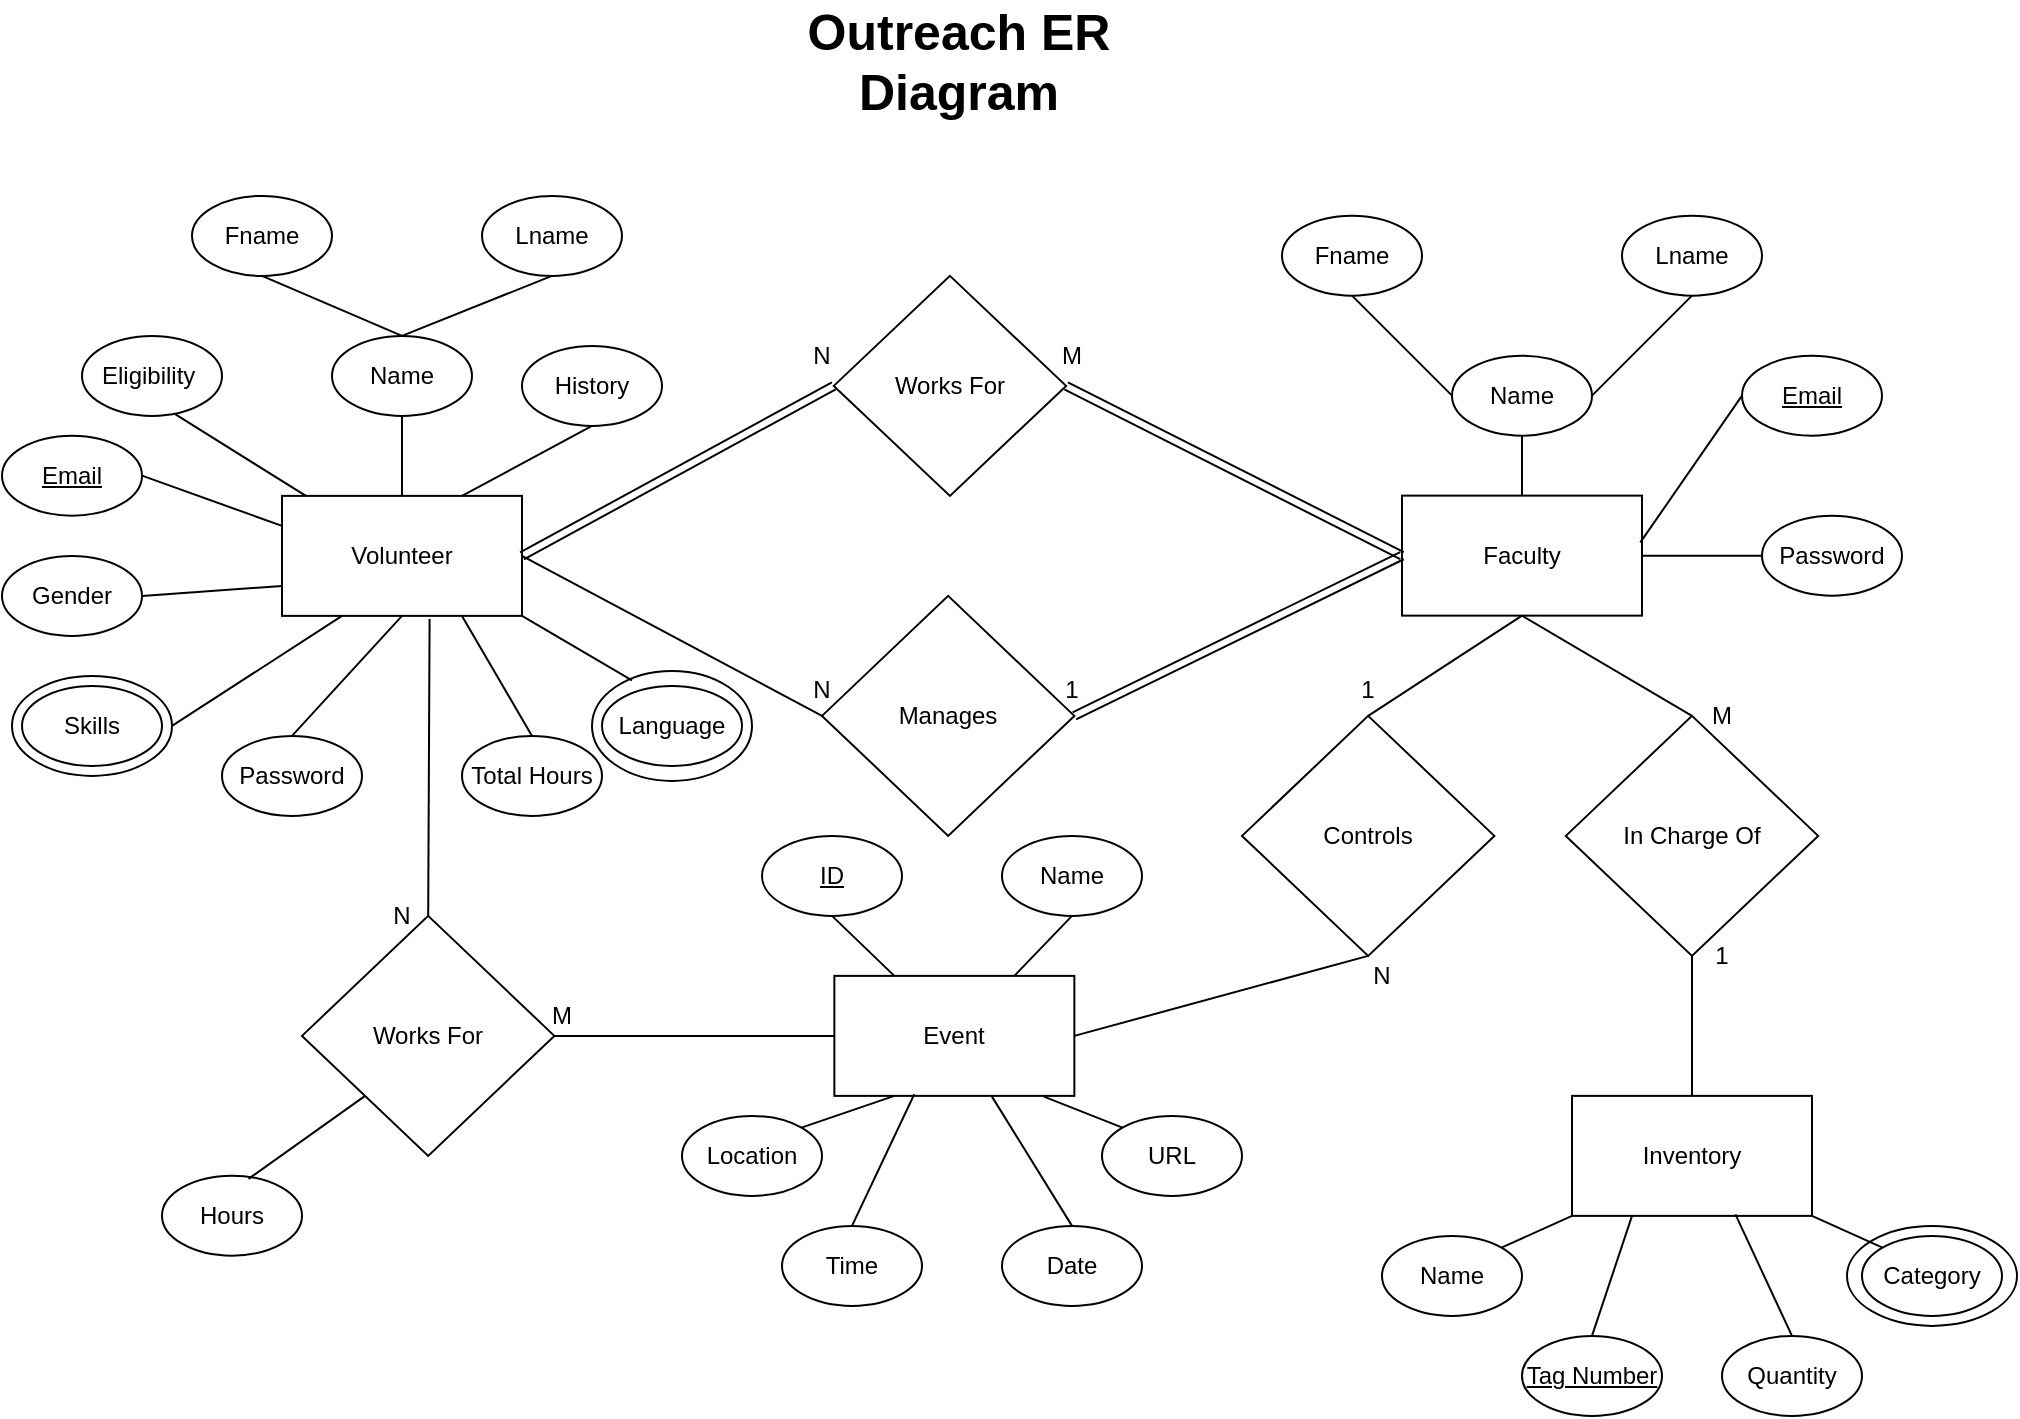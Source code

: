 <mxfile version="12.6.5" type="github"><diagram id="C5RBs43oDa-KdzZeNtuy" name="Page-1"><mxGraphModel dx="1395" dy="816" grid="1" gridSize="10" guides="1" tooltips="1" connect="1" arrows="1" fold="1" page="1" pageScale="1" pageWidth="1169" pageHeight="827" math="0" shadow="0"><root><mxCell id="WIyWlLk6GJQsqaUBKTNV-0"/><mxCell id="WIyWlLk6GJQsqaUBKTNV-1" parent="WIyWlLk6GJQsqaUBKTNV-0"/><mxCell id="WpqvaXjn4N4Qf2wbFjVm-0" value="&lt;font size=&quot;1&quot;&gt;&lt;b style=&quot;font-size: 25px&quot;&gt;Outreach ER Diagram&lt;/b&gt;&lt;/font&gt;" style="text;html=1;strokeColor=none;fillColor=none;align=center;verticalAlign=middle;whiteSpace=wrap;rounded=0;" vertex="1" parent="WIyWlLk6GJQsqaUBKTNV-1"><mxGeometry x="480" y="50.0" width="196.86" height="50" as="geometry"/></mxCell><mxCell id="WpqvaXjn4N4Qf2wbFjVm-1" value="Works For" style="rhombus;whiteSpace=wrap;html=1;" vertex="1" parent="WIyWlLk6GJQsqaUBKTNV-1"><mxGeometry x="515.89" y="182.94" width="116.18" height="110" as="geometry"/></mxCell><mxCell id="WpqvaXjn4N4Qf2wbFjVm-2" value="Manages" style="rhombus;whiteSpace=wrap;html=1;" vertex="1" parent="WIyWlLk6GJQsqaUBKTNV-1"><mxGeometry x="510.0" y="342.94" width="126.18" height="120" as="geometry"/></mxCell><mxCell id="WpqvaXjn4N4Qf2wbFjVm-3" value="Faculty" style="rounded=0;whiteSpace=wrap;html=1;" vertex="1" parent="WIyWlLk6GJQsqaUBKTNV-1"><mxGeometry x="800" y="292.82" width="120" height="60" as="geometry"/></mxCell><mxCell id="WpqvaXjn4N4Qf2wbFjVm-4" value="Name" style="ellipse;whiteSpace=wrap;html=1;" vertex="1" parent="WIyWlLk6GJQsqaUBKTNV-1"><mxGeometry x="825" y="222.82" width="70" height="40" as="geometry"/></mxCell><mxCell id="WpqvaXjn4N4Qf2wbFjVm-5" value="Lname" style="ellipse;whiteSpace=wrap;html=1;" vertex="1" parent="WIyWlLk6GJQsqaUBKTNV-1"><mxGeometry x="910" y="152.82" width="70" height="40" as="geometry"/></mxCell><mxCell id="WpqvaXjn4N4Qf2wbFjVm-6" value="Fname" style="ellipse;whiteSpace=wrap;html=1;" vertex="1" parent="WIyWlLk6GJQsqaUBKTNV-1"><mxGeometry x="740" y="152.82" width="70" height="40" as="geometry"/></mxCell><mxCell id="WpqvaXjn4N4Qf2wbFjVm-7" value="&lt;u&gt;Email&lt;/u&gt;" style="ellipse;whiteSpace=wrap;html=1;" vertex="1" parent="WIyWlLk6GJQsqaUBKTNV-1"><mxGeometry x="970" y="222.82" width="70" height="40" as="geometry"/></mxCell><mxCell id="WpqvaXjn4N4Qf2wbFjVm-8" value="Password" style="ellipse;whiteSpace=wrap;html=1;" vertex="1" parent="WIyWlLk6GJQsqaUBKTNV-1"><mxGeometry x="980" y="302.82" width="70" height="40" as="geometry"/></mxCell><mxCell id="WpqvaXjn4N4Qf2wbFjVm-10" value="" style="shape=link;html=1;entryX=1;entryY=0.5;entryDx=0;entryDy=0;exitX=0;exitY=0.5;exitDx=0;exitDy=0;" edge="1" parent="WIyWlLk6GJQsqaUBKTNV-1" source="WpqvaXjn4N4Qf2wbFjVm-3" target="WpqvaXjn4N4Qf2wbFjVm-1"><mxGeometry width="50" height="50" relative="1" as="geometry"><mxPoint x="479.71" y="532.94" as="sourcePoint"/><mxPoint x="529.71" y="482.94" as="targetPoint"/></mxGeometry></mxCell><mxCell id="WpqvaXjn4N4Qf2wbFjVm-11" value="" style="shape=link;html=1;entryX=1;entryY=0.5;entryDx=0;entryDy=0;exitX=0;exitY=0.5;exitDx=0;exitDy=0;" edge="1" parent="WIyWlLk6GJQsqaUBKTNV-1" source="WpqvaXjn4N4Qf2wbFjVm-3" target="WpqvaXjn4N4Qf2wbFjVm-2"><mxGeometry width="50" height="50" relative="1" as="geometry"><mxPoint x="769.71" y="322.94" as="sourcePoint"/><mxPoint x="642.07" y="247.94" as="targetPoint"/></mxGeometry></mxCell><mxCell id="WpqvaXjn4N4Qf2wbFjVm-12" value="" style="endArrow=none;html=1;entryX=0.5;entryY=0;entryDx=0;entryDy=0;exitX=0.5;exitY=1;exitDx=0;exitDy=0;" edge="1" parent="WIyWlLk6GJQsqaUBKTNV-1" source="WpqvaXjn4N4Qf2wbFjVm-4" target="WpqvaXjn4N4Qf2wbFjVm-3"><mxGeometry width="50" height="50" relative="1" as="geometry"><mxPoint x="390" y="572.82" as="sourcePoint"/><mxPoint x="440" y="522.82" as="targetPoint"/></mxGeometry></mxCell><mxCell id="WpqvaXjn4N4Qf2wbFjVm-13" value="" style="endArrow=none;html=1;entryX=0.5;entryY=1;entryDx=0;entryDy=0;exitX=0;exitY=0.5;exitDx=0;exitDy=0;" edge="1" parent="WIyWlLk6GJQsqaUBKTNV-1" source="WpqvaXjn4N4Qf2wbFjVm-4" target="WpqvaXjn4N4Qf2wbFjVm-6"><mxGeometry width="50" height="50" relative="1" as="geometry"><mxPoint x="870" y="272.82" as="sourcePoint"/><mxPoint x="870" y="302.82" as="targetPoint"/></mxGeometry></mxCell><mxCell id="WpqvaXjn4N4Qf2wbFjVm-14" value="" style="endArrow=none;html=1;entryX=0.5;entryY=1;entryDx=0;entryDy=0;exitX=1;exitY=0.5;exitDx=0;exitDy=0;" edge="1" parent="WIyWlLk6GJQsqaUBKTNV-1" source="WpqvaXjn4N4Qf2wbFjVm-4" target="WpqvaXjn4N4Qf2wbFjVm-5"><mxGeometry width="50" height="50" relative="1" as="geometry"><mxPoint x="880" y="282.82" as="sourcePoint"/><mxPoint x="880" y="312.82" as="targetPoint"/></mxGeometry></mxCell><mxCell id="WpqvaXjn4N4Qf2wbFjVm-15" value="" style="endArrow=none;html=1;entryX=0.993;entryY=0.39;entryDx=0;entryDy=0;exitX=0;exitY=0.5;exitDx=0;exitDy=0;entryPerimeter=0;" edge="1" parent="WIyWlLk6GJQsqaUBKTNV-1" source="WpqvaXjn4N4Qf2wbFjVm-7" target="WpqvaXjn4N4Qf2wbFjVm-3"><mxGeometry width="50" height="50" relative="1" as="geometry"><mxPoint x="890" y="292.82" as="sourcePoint"/><mxPoint x="890" y="322.82" as="targetPoint"/></mxGeometry></mxCell><mxCell id="WpqvaXjn4N4Qf2wbFjVm-16" value="" style="endArrow=none;html=1;entryX=1;entryY=0.5;entryDx=0;entryDy=0;exitX=0;exitY=0.5;exitDx=0;exitDy=0;" edge="1" parent="WIyWlLk6GJQsqaUBKTNV-1" source="WpqvaXjn4N4Qf2wbFjVm-8" target="WpqvaXjn4N4Qf2wbFjVm-3"><mxGeometry width="50" height="50" relative="1" as="geometry"><mxPoint x="900" y="302.82" as="sourcePoint"/><mxPoint x="900" y="332.82" as="targetPoint"/></mxGeometry></mxCell><mxCell id="WpqvaXjn4N4Qf2wbFjVm-17" value="Volunteer" style="rounded=0;whiteSpace=wrap;html=1;" vertex="1" parent="WIyWlLk6GJQsqaUBKTNV-1"><mxGeometry x="240" y="292.94" width="120" height="60" as="geometry"/></mxCell><mxCell id="WpqvaXjn4N4Qf2wbFjVm-18" value="" style="shape=link;html=1;entryX=0;entryY=0.5;entryDx=0;entryDy=0;exitX=1;exitY=0.5;exitDx=0;exitDy=0;" edge="1" parent="WIyWlLk6GJQsqaUBKTNV-1" source="WpqvaXjn4N4Qf2wbFjVm-17" target="WpqvaXjn4N4Qf2wbFjVm-1"><mxGeometry width="50" height="50" relative="1" as="geometry"><mxPoint x="240" y="532.94" as="sourcePoint"/><mxPoint x="290" y="482.94" as="targetPoint"/></mxGeometry></mxCell><mxCell id="WpqvaXjn4N4Qf2wbFjVm-19" value="" style="endArrow=none;html=1;entryX=1;entryY=0.5;entryDx=0;entryDy=0;exitX=0;exitY=0.5;exitDx=0;exitDy=0;" edge="1" parent="WIyWlLk6GJQsqaUBKTNV-1" source="WpqvaXjn4N4Qf2wbFjVm-2" target="WpqvaXjn4N4Qf2wbFjVm-17"><mxGeometry width="50" height="50" relative="1" as="geometry"><mxPoint x="240" y="532.94" as="sourcePoint"/><mxPoint x="290" y="482.94" as="targetPoint"/></mxGeometry></mxCell><mxCell id="WpqvaXjn4N4Qf2wbFjVm-20" value="Password" style="ellipse;whiteSpace=wrap;html=1;" vertex="1" parent="WIyWlLk6GJQsqaUBKTNV-1"><mxGeometry x="210" y="412.94" width="70" height="40" as="geometry"/></mxCell><mxCell id="WpqvaXjn4N4Qf2wbFjVm-21" value="Total Hours" style="ellipse;whiteSpace=wrap;html=1;" vertex="1" parent="WIyWlLk6GJQsqaUBKTNV-1"><mxGeometry x="330" y="412.94" width="70" height="40" as="geometry"/></mxCell><mxCell id="WpqvaXjn4N4Qf2wbFjVm-22" value="Skills" style="ellipse;whiteSpace=wrap;html=1;" vertex="1" parent="WIyWlLk6GJQsqaUBKTNV-1"><mxGeometry x="110" y="387.94" width="70" height="40" as="geometry"/></mxCell><mxCell id="WpqvaXjn4N4Qf2wbFjVm-23" value="Gender" style="ellipse;whiteSpace=wrap;html=1;" vertex="1" parent="WIyWlLk6GJQsqaUBKTNV-1"><mxGeometry x="100" y="322.94" width="70" height="40" as="geometry"/></mxCell><mxCell id="WpqvaXjn4N4Qf2wbFjVm-24" value="&lt;u&gt;Email&lt;/u&gt;" style="ellipse;whiteSpace=wrap;html=1;" vertex="1" parent="WIyWlLk6GJQsqaUBKTNV-1"><mxGeometry x="100" y="262.82" width="70" height="40" as="geometry"/></mxCell><mxCell id="WpqvaXjn4N4Qf2wbFjVm-25" value="Eligibility&amp;nbsp;" style="ellipse;whiteSpace=wrap;html=1;" vertex="1" parent="WIyWlLk6GJQsqaUBKTNV-1"><mxGeometry x="140" y="212.94" width="70" height="40" as="geometry"/></mxCell><mxCell id="WpqvaXjn4N4Qf2wbFjVm-26" value="Name" style="ellipse;whiteSpace=wrap;html=1;" vertex="1" parent="WIyWlLk6GJQsqaUBKTNV-1"><mxGeometry x="265" y="212.94" width="70" height="40" as="geometry"/></mxCell><mxCell id="WpqvaXjn4N4Qf2wbFjVm-27" value="Fname" style="ellipse;whiteSpace=wrap;html=1;" vertex="1" parent="WIyWlLk6GJQsqaUBKTNV-1"><mxGeometry x="195" y="142.94" width="70" height="40" as="geometry"/></mxCell><mxCell id="WpqvaXjn4N4Qf2wbFjVm-28" value="Lname" style="ellipse;whiteSpace=wrap;html=1;" vertex="1" parent="WIyWlLk6GJQsqaUBKTNV-1"><mxGeometry x="340" y="142.94" width="70" height="40" as="geometry"/></mxCell><mxCell id="WpqvaXjn4N4Qf2wbFjVm-29" value="History" style="ellipse;whiteSpace=wrap;html=1;" vertex="1" parent="WIyWlLk6GJQsqaUBKTNV-1"><mxGeometry x="360" y="217.94" width="70" height="40" as="geometry"/></mxCell><mxCell id="WpqvaXjn4N4Qf2wbFjVm-30" value="" style="ellipse;whiteSpace=wrap;html=1;fillColor=none;" vertex="1" parent="WIyWlLk6GJQsqaUBKTNV-1"><mxGeometry x="105" y="382.94" width="80" height="50" as="geometry"/></mxCell><mxCell id="WpqvaXjn4N4Qf2wbFjVm-31" value="" style="endArrow=none;html=1;entryX=0.75;entryY=1;entryDx=0;entryDy=0;exitX=0.5;exitY=0;exitDx=0;exitDy=0;" edge="1" parent="WIyWlLk6GJQsqaUBKTNV-1" source="WpqvaXjn4N4Qf2wbFjVm-21" target="WpqvaXjn4N4Qf2wbFjVm-17"><mxGeometry width="50" height="50" relative="1" as="geometry"><mxPoint x="100" y="532.94" as="sourcePoint"/><mxPoint x="150" y="482.94" as="targetPoint"/></mxGeometry></mxCell><mxCell id="WpqvaXjn4N4Qf2wbFjVm-33" value="" style="endArrow=none;html=1;exitX=0.5;exitY=0;exitDx=0;exitDy=0;entryX=0.5;entryY=1;entryDx=0;entryDy=0;" edge="1" parent="WIyWlLk6GJQsqaUBKTNV-1" source="WpqvaXjn4N4Qf2wbFjVm-20" target="WpqvaXjn4N4Qf2wbFjVm-17"><mxGeometry width="50" height="50" relative="1" as="geometry"><mxPoint x="345" y="422.94" as="sourcePoint"/><mxPoint x="300" y="382.94" as="targetPoint"/></mxGeometry></mxCell><mxCell id="WpqvaXjn4N4Qf2wbFjVm-34" value="" style="endArrow=none;html=1;exitX=1;exitY=0.5;exitDx=0;exitDy=0;entryX=0.25;entryY=1;entryDx=0;entryDy=0;" edge="1" parent="WIyWlLk6GJQsqaUBKTNV-1" source="WpqvaXjn4N4Qf2wbFjVm-30" target="WpqvaXjn4N4Qf2wbFjVm-17"><mxGeometry width="50" height="50" relative="1" as="geometry"><mxPoint x="355" y="432.94" as="sourcePoint"/><mxPoint x="360" y="382.94" as="targetPoint"/></mxGeometry></mxCell><mxCell id="WpqvaXjn4N4Qf2wbFjVm-35" value="" style="endArrow=none;html=1;entryX=0;entryY=0.75;entryDx=0;entryDy=0;exitX=1;exitY=0.5;exitDx=0;exitDy=0;" edge="1" parent="WIyWlLk6GJQsqaUBKTNV-1" source="WpqvaXjn4N4Qf2wbFjVm-23" target="WpqvaXjn4N4Qf2wbFjVm-17"><mxGeometry width="50" height="50" relative="1" as="geometry"><mxPoint x="100" y="532.94" as="sourcePoint"/><mxPoint x="150" y="482.94" as="targetPoint"/></mxGeometry></mxCell><mxCell id="WpqvaXjn4N4Qf2wbFjVm-36" value="" style="endArrow=none;html=1;entryX=0;entryY=0.25;entryDx=0;entryDy=0;exitX=1;exitY=0.5;exitDx=0;exitDy=0;" edge="1" parent="WIyWlLk6GJQsqaUBKTNV-1" source="WpqvaXjn4N4Qf2wbFjVm-24" target="WpqvaXjn4N4Qf2wbFjVm-17"><mxGeometry width="50" height="50" relative="1" as="geometry"><mxPoint x="180" y="352.94" as="sourcePoint"/><mxPoint x="250" y="347.94" as="targetPoint"/></mxGeometry></mxCell><mxCell id="WpqvaXjn4N4Qf2wbFjVm-37" value="" style="endArrow=none;html=1;exitX=0.668;exitY=0.982;exitDx=0;exitDy=0;exitPerimeter=0;" edge="1" parent="WIyWlLk6GJQsqaUBKTNV-1" source="WpqvaXjn4N4Qf2wbFjVm-25" target="WpqvaXjn4N4Qf2wbFjVm-17"><mxGeometry width="50" height="50" relative="1" as="geometry"><mxPoint x="180" y="292.82" as="sourcePoint"/><mxPoint x="252.04" y="341.04" as="targetPoint"/></mxGeometry></mxCell><mxCell id="WpqvaXjn4N4Qf2wbFjVm-38" value="" style="endArrow=none;html=1;entryX=0.5;entryY=1;entryDx=0;entryDy=0;exitX=0.75;exitY=0;exitDx=0;exitDy=0;" edge="1" parent="WIyWlLk6GJQsqaUBKTNV-1" source="WpqvaXjn4N4Qf2wbFjVm-17" target="WpqvaXjn4N4Qf2wbFjVm-29"><mxGeometry width="50" height="50" relative="1" as="geometry"><mxPoint x="100" y="532.94" as="sourcePoint"/><mxPoint x="150" y="482.94" as="targetPoint"/></mxGeometry></mxCell><mxCell id="WpqvaXjn4N4Qf2wbFjVm-39" value="" style="endArrow=none;html=1;entryX=0.5;entryY=1;entryDx=0;entryDy=0;exitX=0.5;exitY=0;exitDx=0;exitDy=0;" edge="1" parent="WIyWlLk6GJQsqaUBKTNV-1" source="WpqvaXjn4N4Qf2wbFjVm-17" target="WpqvaXjn4N4Qf2wbFjVm-26"><mxGeometry width="50" height="50" relative="1" as="geometry"><mxPoint x="100" y="532.94" as="sourcePoint"/><mxPoint x="150" y="482.94" as="targetPoint"/></mxGeometry></mxCell><mxCell id="WpqvaXjn4N4Qf2wbFjVm-40" value="" style="endArrow=none;html=1;entryX=0.5;entryY=1;entryDx=0;entryDy=0;exitX=0.5;exitY=0;exitDx=0;exitDy=0;" edge="1" parent="WIyWlLk6GJQsqaUBKTNV-1" source="WpqvaXjn4N4Qf2wbFjVm-26" target="WpqvaXjn4N4Qf2wbFjVm-27"><mxGeometry width="50" height="50" relative="1" as="geometry"><mxPoint x="100" y="532.94" as="sourcePoint"/><mxPoint x="150" y="482.94" as="targetPoint"/></mxGeometry></mxCell><mxCell id="WpqvaXjn4N4Qf2wbFjVm-41" value="" style="endArrow=none;html=1;entryX=0.5;entryY=1;entryDx=0;entryDy=0;exitX=0.5;exitY=0;exitDx=0;exitDy=0;" edge="1" parent="WIyWlLk6GJQsqaUBKTNV-1" source="WpqvaXjn4N4Qf2wbFjVm-26" target="WpqvaXjn4N4Qf2wbFjVm-28"><mxGeometry width="50" height="50" relative="1" as="geometry"><mxPoint x="310" y="222.94" as="sourcePoint"/><mxPoint x="240" y="192.94" as="targetPoint"/></mxGeometry></mxCell><mxCell id="WpqvaXjn4N4Qf2wbFjVm-42" value="Works For" style="rhombus;whiteSpace=wrap;html=1;" vertex="1" parent="WIyWlLk6GJQsqaUBKTNV-1"><mxGeometry x="250.0" y="502.94" width="126.18" height="120" as="geometry"/></mxCell><mxCell id="WpqvaXjn4N4Qf2wbFjVm-43" value="Controls" style="rhombus;whiteSpace=wrap;html=1;" vertex="1" parent="WIyWlLk6GJQsqaUBKTNV-1"><mxGeometry x="720" y="402.94" width="126.18" height="120" as="geometry"/></mxCell><mxCell id="WpqvaXjn4N4Qf2wbFjVm-44" value="&lt;span style=&quot;font-weight: normal&quot;&gt;Event&lt;/span&gt;" style="rounded=0;whiteSpace=wrap;html=1;fontStyle=1" vertex="1" parent="WIyWlLk6GJQsqaUBKTNV-1"><mxGeometry x="516.18" y="532.94" width="120" height="60" as="geometry"/></mxCell><mxCell id="WpqvaXjn4N4Qf2wbFjVm-45" value="" style="endArrow=none;html=1;entryX=0.5;entryY=0;entryDx=0;entryDy=0;exitX=0.615;exitY=1.027;exitDx=0;exitDy=0;exitPerimeter=0;" edge="1" parent="WIyWlLk6GJQsqaUBKTNV-1" source="WpqvaXjn4N4Qf2wbFjVm-17" target="WpqvaXjn4N4Qf2wbFjVm-42"><mxGeometry width="50" height="50" relative="1" as="geometry"><mxPoint x="340" y="412.94" as="sourcePoint"/><mxPoint x="150" y="642.94" as="targetPoint"/></mxGeometry></mxCell><mxCell id="WpqvaXjn4N4Qf2wbFjVm-46" value="" style="endArrow=none;html=1;entryX=1;entryY=0.5;entryDx=0;entryDy=0;exitX=0;exitY=0.5;exitDx=0;exitDy=0;" edge="1" parent="WIyWlLk6GJQsqaUBKTNV-1" source="WpqvaXjn4N4Qf2wbFjVm-44" target="WpqvaXjn4N4Qf2wbFjVm-42"><mxGeometry width="50" height="50" relative="1" as="geometry"><mxPoint x="100" y="692.94" as="sourcePoint"/><mxPoint x="150" y="642.94" as="targetPoint"/></mxGeometry></mxCell><mxCell id="WpqvaXjn4N4Qf2wbFjVm-47" value="" style="endArrow=none;html=1;entryX=1;entryY=0.5;entryDx=0;entryDy=0;exitX=0.5;exitY=1;exitDx=0;exitDy=0;" edge="1" parent="WIyWlLk6GJQsqaUBKTNV-1" source="WpqvaXjn4N4Qf2wbFjVm-43" target="WpqvaXjn4N4Qf2wbFjVm-44"><mxGeometry width="50" height="50" relative="1" as="geometry"><mxPoint x="585" y="572.94" as="sourcePoint"/><mxPoint x="525.89" y="572.94" as="targetPoint"/></mxGeometry></mxCell><mxCell id="WpqvaXjn4N4Qf2wbFjVm-48" value="" style="endArrow=none;html=1;entryX=0.5;entryY=0;entryDx=0;entryDy=0;exitX=0.5;exitY=1;exitDx=0;exitDy=0;" edge="1" parent="WIyWlLk6GJQsqaUBKTNV-1" source="WpqvaXjn4N4Qf2wbFjVm-3" target="WpqvaXjn4N4Qf2wbFjVm-43"><mxGeometry width="50" height="50" relative="1" as="geometry"><mxPoint x="100" y="692.94" as="sourcePoint"/><mxPoint x="150" y="642.94" as="targetPoint"/></mxGeometry></mxCell><mxCell id="WpqvaXjn4N4Qf2wbFjVm-49" value="In Charge Of" style="rhombus;whiteSpace=wrap;html=1;" vertex="1" parent="WIyWlLk6GJQsqaUBKTNV-1"><mxGeometry x="881.91" y="402.94" width="126.18" height="120" as="geometry"/></mxCell><mxCell id="WpqvaXjn4N4Qf2wbFjVm-50" value="" style="endArrow=none;html=1;entryX=0.5;entryY=0;entryDx=0;entryDy=0;exitX=0.5;exitY=1;exitDx=0;exitDy=0;" edge="1" parent="WIyWlLk6GJQsqaUBKTNV-1" source="WpqvaXjn4N4Qf2wbFjVm-3" target="WpqvaXjn4N4Qf2wbFjVm-49"><mxGeometry width="50" height="50" relative="1" as="geometry"><mxPoint x="100" y="692.94" as="sourcePoint"/><mxPoint x="150" y="642.94" as="targetPoint"/></mxGeometry></mxCell><mxCell id="WpqvaXjn4N4Qf2wbFjVm-51" value="Inventory" style="rounded=0;whiteSpace=wrap;html=1;" vertex="1" parent="WIyWlLk6GJQsqaUBKTNV-1"><mxGeometry x="885" y="592.94" width="120" height="60" as="geometry"/></mxCell><mxCell id="WpqvaXjn4N4Qf2wbFjVm-52" value="" style="endArrow=none;html=1;entryX=0.5;entryY=1;entryDx=0;entryDy=0;exitX=0.5;exitY=0;exitDx=0;exitDy=0;" edge="1" parent="WIyWlLk6GJQsqaUBKTNV-1" source="WpqvaXjn4N4Qf2wbFjVm-51" target="WpqvaXjn4N4Qf2wbFjVm-49"><mxGeometry width="50" height="50" relative="1" as="geometry"><mxPoint x="100" y="722.94" as="sourcePoint"/><mxPoint x="150" y="672.94" as="targetPoint"/></mxGeometry></mxCell><mxCell id="WpqvaXjn4N4Qf2wbFjVm-55" value="Language" style="ellipse;whiteSpace=wrap;html=1;" vertex="1" parent="WIyWlLk6GJQsqaUBKTNV-1"><mxGeometry x="400" y="387.94" width="70" height="40" as="geometry"/></mxCell><mxCell id="WpqvaXjn4N4Qf2wbFjVm-57" value="" style="ellipse;whiteSpace=wrap;html=1;fillColor=none;" vertex="1" parent="WIyWlLk6GJQsqaUBKTNV-1"><mxGeometry x="395" y="380.44" width="80" height="55" as="geometry"/></mxCell><mxCell id="WpqvaXjn4N4Qf2wbFjVm-58" value="" style="endArrow=none;html=1;entryX=1;entryY=1;entryDx=0;entryDy=0;exitX=0.25;exitY=0.086;exitDx=0;exitDy=0;exitPerimeter=0;" edge="1" parent="WIyWlLk6GJQsqaUBKTNV-1" source="WpqvaXjn4N4Qf2wbFjVm-57" target="WpqvaXjn4N4Qf2wbFjVm-17"><mxGeometry width="50" height="50" relative="1" as="geometry"><mxPoint x="100" y="722.94" as="sourcePoint"/><mxPoint x="150" y="672.94" as="targetPoint"/></mxGeometry></mxCell><mxCell id="WpqvaXjn4N4Qf2wbFjVm-59" value="Name" style="ellipse;whiteSpace=wrap;html=1;" vertex="1" parent="WIyWlLk6GJQsqaUBKTNV-1"><mxGeometry x="790" y="662.94" width="70" height="40" as="geometry"/></mxCell><mxCell id="WpqvaXjn4N4Qf2wbFjVm-60" value="&lt;u&gt;Tag Number&lt;/u&gt;" style="ellipse;whiteSpace=wrap;html=1;" vertex="1" parent="WIyWlLk6GJQsqaUBKTNV-1"><mxGeometry x="860" y="712.94" width="70" height="40" as="geometry"/></mxCell><mxCell id="WpqvaXjn4N4Qf2wbFjVm-61" value="Quantity" style="ellipse;whiteSpace=wrap;html=1;" vertex="1" parent="WIyWlLk6GJQsqaUBKTNV-1"><mxGeometry x="960" y="712.94" width="70" height="40" as="geometry"/></mxCell><mxCell id="WpqvaXjn4N4Qf2wbFjVm-62" value="Category" style="ellipse;whiteSpace=wrap;html=1;" vertex="1" parent="WIyWlLk6GJQsqaUBKTNV-1"><mxGeometry x="1030" y="662.94" width="70" height="40" as="geometry"/></mxCell><mxCell id="WpqvaXjn4N4Qf2wbFjVm-63" value="" style="endArrow=none;html=1;entryX=0;entryY=1;entryDx=0;entryDy=0;exitX=1;exitY=0;exitDx=0;exitDy=0;" edge="1" parent="WIyWlLk6GJQsqaUBKTNV-1" source="WpqvaXjn4N4Qf2wbFjVm-59" target="WpqvaXjn4N4Qf2wbFjVm-51"><mxGeometry width="50" height="50" relative="1" as="geometry"><mxPoint x="100" y="822.94" as="sourcePoint"/><mxPoint x="150" y="772.94" as="targetPoint"/></mxGeometry></mxCell><mxCell id="WpqvaXjn4N4Qf2wbFjVm-64" value="" style="endArrow=none;html=1;entryX=1;entryY=1;entryDx=0;entryDy=0;exitX=0;exitY=0;exitDx=0;exitDy=0;" edge="1" parent="WIyWlLk6GJQsqaUBKTNV-1" source="WpqvaXjn4N4Qf2wbFjVm-62" target="WpqvaXjn4N4Qf2wbFjVm-51"><mxGeometry width="50" height="50" relative="1" as="geometry"><mxPoint x="859.431" y="678.618" as="sourcePoint"/><mxPoint x="895" y="662.94" as="targetPoint"/></mxGeometry></mxCell><mxCell id="WpqvaXjn4N4Qf2wbFjVm-65" value="" style="endArrow=none;html=1;entryX=0.25;entryY=1;entryDx=0;entryDy=0;exitX=0.5;exitY=0;exitDx=0;exitDy=0;" edge="1" parent="WIyWlLk6GJQsqaUBKTNV-1" source="WpqvaXjn4N4Qf2wbFjVm-60" target="WpqvaXjn4N4Qf2wbFjVm-51"><mxGeometry width="50" height="50" relative="1" as="geometry"><mxPoint x="900" y="702.94" as="sourcePoint"/><mxPoint x="905" y="672.94" as="targetPoint"/></mxGeometry></mxCell><mxCell id="WpqvaXjn4N4Qf2wbFjVm-66" value="" style="endArrow=none;html=1;entryX=0.681;entryY=0.988;entryDx=0;entryDy=0;exitX=0.5;exitY=0;exitDx=0;exitDy=0;entryPerimeter=0;" edge="1" parent="WIyWlLk6GJQsqaUBKTNV-1" source="WpqvaXjn4N4Qf2wbFjVm-61" target="WpqvaXjn4N4Qf2wbFjVm-51"><mxGeometry width="50" height="50" relative="1" as="geometry"><mxPoint x="879.431" y="698.618" as="sourcePoint"/><mxPoint x="915" y="682.94" as="targetPoint"/></mxGeometry></mxCell><mxCell id="WpqvaXjn4N4Qf2wbFjVm-67" value="" style="ellipse;whiteSpace=wrap;html=1;fillColor=none;" vertex="1" parent="WIyWlLk6GJQsqaUBKTNV-1"><mxGeometry x="1022.5" y="657.94" width="85" height="50" as="geometry"/></mxCell><mxCell id="WpqvaXjn4N4Qf2wbFjVm-68" value="Location" style="ellipse;whiteSpace=wrap;html=1;" vertex="1" parent="WIyWlLk6GJQsqaUBKTNV-1"><mxGeometry x="440" y="602.94" width="70" height="40" as="geometry"/></mxCell><mxCell id="WpqvaXjn4N4Qf2wbFjVm-69" value="Time" style="ellipse;whiteSpace=wrap;html=1;" vertex="1" parent="WIyWlLk6GJQsqaUBKTNV-1"><mxGeometry x="490" y="657.94" width="70" height="40" as="geometry"/></mxCell><mxCell id="WpqvaXjn4N4Qf2wbFjVm-70" value="Date" style="ellipse;whiteSpace=wrap;html=1;" vertex="1" parent="WIyWlLk6GJQsqaUBKTNV-1"><mxGeometry x="600" y="657.94" width="70" height="40" as="geometry"/></mxCell><mxCell id="WpqvaXjn4N4Qf2wbFjVm-73" value="URL" style="ellipse;whiteSpace=wrap;html=1;" vertex="1" parent="WIyWlLk6GJQsqaUBKTNV-1"><mxGeometry x="650" y="602.94" width="70" height="40" as="geometry"/></mxCell><mxCell id="WpqvaXjn4N4Qf2wbFjVm-74" value="&lt;u&gt;ID&lt;/u&gt;" style="ellipse;whiteSpace=wrap;html=1;" vertex="1" parent="WIyWlLk6GJQsqaUBKTNV-1"><mxGeometry x="480" y="462.94" width="70" height="40" as="geometry"/></mxCell><mxCell id="WpqvaXjn4N4Qf2wbFjVm-75" value="Name" style="ellipse;whiteSpace=wrap;html=1;" vertex="1" parent="WIyWlLk6GJQsqaUBKTNV-1"><mxGeometry x="600" y="462.94" width="70" height="40" as="geometry"/></mxCell><mxCell id="WpqvaXjn4N4Qf2wbFjVm-76" value="Hours" style="ellipse;whiteSpace=wrap;html=1;" vertex="1" parent="WIyWlLk6GJQsqaUBKTNV-1"><mxGeometry x="180" y="632.82" width="70" height="40" as="geometry"/></mxCell><mxCell id="WpqvaXjn4N4Qf2wbFjVm-77" value="" style="endArrow=none;html=1;entryX=0;entryY=1;entryDx=0;entryDy=0;exitX=0.618;exitY=0.041;exitDx=0;exitDy=0;exitPerimeter=0;" edge="1" parent="WIyWlLk6GJQsqaUBKTNV-1" source="WpqvaXjn4N4Qf2wbFjVm-76" target="WpqvaXjn4N4Qf2wbFjVm-42"><mxGeometry width="50" height="50" relative="1" as="geometry"><mxPoint x="100" y="822.82" as="sourcePoint"/><mxPoint x="150" y="772.82" as="targetPoint"/></mxGeometry></mxCell><mxCell id="WpqvaXjn4N4Qf2wbFjVm-78" value="" style="endArrow=none;html=1;entryX=0.5;entryY=1;entryDx=0;entryDy=0;exitX=0.25;exitY=0;exitDx=0;exitDy=0;" edge="1" parent="WIyWlLk6GJQsqaUBKTNV-1" source="WpqvaXjn4N4Qf2wbFjVm-44" target="WpqvaXjn4N4Qf2wbFjVm-74"><mxGeometry width="50" height="50" relative="1" as="geometry"><mxPoint x="100" y="822.82" as="sourcePoint"/><mxPoint x="150" y="772.82" as="targetPoint"/></mxGeometry></mxCell><mxCell id="WpqvaXjn4N4Qf2wbFjVm-79" value="" style="endArrow=none;html=1;entryX=0.5;entryY=1;entryDx=0;entryDy=0;exitX=0.75;exitY=0;exitDx=0;exitDy=0;" edge="1" parent="WIyWlLk6GJQsqaUBKTNV-1" source="WpqvaXjn4N4Qf2wbFjVm-44" target="WpqvaXjn4N4Qf2wbFjVm-75"><mxGeometry width="50" height="50" relative="1" as="geometry"><mxPoint x="556.18" y="542.94" as="sourcePoint"/><mxPoint x="525" y="512.94" as="targetPoint"/></mxGeometry></mxCell><mxCell id="WpqvaXjn4N4Qf2wbFjVm-80" value="" style="endArrow=none;html=1;entryX=1;entryY=0;entryDx=0;entryDy=0;exitX=0.25;exitY=1;exitDx=0;exitDy=0;" edge="1" parent="WIyWlLk6GJQsqaUBKTNV-1" source="WpqvaXjn4N4Qf2wbFjVm-44" target="WpqvaXjn4N4Qf2wbFjVm-68"><mxGeometry width="50" height="50" relative="1" as="geometry"><mxPoint x="566.18" y="552.94" as="sourcePoint"/><mxPoint x="535" y="522.94" as="targetPoint"/></mxGeometry></mxCell><mxCell id="WpqvaXjn4N4Qf2wbFjVm-81" value="" style="endArrow=none;html=1;entryX=0.333;entryY=0.986;entryDx=0;entryDy=0;exitX=0.5;exitY=0;exitDx=0;exitDy=0;entryPerimeter=0;" edge="1" parent="WIyWlLk6GJQsqaUBKTNV-1" source="WpqvaXjn4N4Qf2wbFjVm-69" target="WpqvaXjn4N4Qf2wbFjVm-44"><mxGeometry width="50" height="50" relative="1" as="geometry"><mxPoint x="576.18" y="562.94" as="sourcePoint"/><mxPoint x="545" y="532.94" as="targetPoint"/></mxGeometry></mxCell><mxCell id="WpqvaXjn4N4Qf2wbFjVm-82" value="" style="endArrow=none;html=1;entryX=0.5;entryY=0;entryDx=0;entryDy=0;" edge="1" parent="WIyWlLk6GJQsqaUBKTNV-1" source="WpqvaXjn4N4Qf2wbFjVm-44" target="WpqvaXjn4N4Qf2wbFjVm-70"><mxGeometry width="50" height="50" relative="1" as="geometry"><mxPoint x="586.18" y="572.94" as="sourcePoint"/><mxPoint x="555" y="542.94" as="targetPoint"/></mxGeometry></mxCell><mxCell id="WpqvaXjn4N4Qf2wbFjVm-83" value="" style="endArrow=none;html=1;entryX=0.873;entryY=1.006;entryDx=0;entryDy=0;exitX=0;exitY=0;exitDx=0;exitDy=0;entryPerimeter=0;" edge="1" parent="WIyWlLk6GJQsqaUBKTNV-1" source="WpqvaXjn4N4Qf2wbFjVm-73" target="WpqvaXjn4N4Qf2wbFjVm-44"><mxGeometry width="50" height="50" relative="1" as="geometry"><mxPoint x="596.18" y="582.94" as="sourcePoint"/><mxPoint x="565" y="552.94" as="targetPoint"/></mxGeometry></mxCell><mxCell id="WpqvaXjn4N4Qf2wbFjVm-84" value="N" style="text;html=1;strokeColor=none;fillColor=none;align=center;verticalAlign=middle;whiteSpace=wrap;rounded=0;fontStyle=0" vertex="1" parent="WIyWlLk6GJQsqaUBKTNV-1"><mxGeometry x="490" y="212.94" width="40" height="20" as="geometry"/></mxCell><mxCell id="WpqvaXjn4N4Qf2wbFjVm-86" value="M&lt;span style=&quot;color: rgba(0 , 0 , 0 , 0) ; font-family: monospace ; font-size: 0px ; white-space: nowrap&quot;&gt;%3CmxGraphModel%3E%3Croot%3E%3CmxCell%20id%3D%220%22%2F%3E%3CmxCell%20id%3D%221%22%20parent%3D%220%22%2F%3E%3CmxCell%20id%3D%222%22%20value%3D%22N%22%20style%3D%22text%3Bhtml%3D1%3BstrokeColor%3Dnone%3BfillColor%3Dnone%3Balign%3Dcenter%3BverticalAlign%3Dmiddle%3BwhiteSpace%3Dwrap%3Brounded%3D0%3B%22%20vertex%3D%221%22%20parent%3D%221%22%3E%3CmxGeometry%20x%3D%22480%22%20y%3D%22170.12%22%20width%3D%2240%22%20height%3D%2220%22%20as%3D%22geometry%22%2F%3E%3C%2FmxCell%3E%3C%2Froot%3E%3C%2FmxGraphModel%3E&lt;/span&gt;" style="text;html=1;strokeColor=none;fillColor=none;align=center;verticalAlign=middle;whiteSpace=wrap;rounded=0;" vertex="1" parent="WIyWlLk6GJQsqaUBKTNV-1"><mxGeometry x="615" y="212.94" width="40" height="20" as="geometry"/></mxCell><mxCell id="WpqvaXjn4N4Qf2wbFjVm-87" value="N" style="text;html=1;strokeColor=none;fillColor=none;align=center;verticalAlign=middle;whiteSpace=wrap;rounded=0;fontStyle=0" vertex="1" parent="WIyWlLk6GJQsqaUBKTNV-1"><mxGeometry x="490" y="380.44" width="40" height="20" as="geometry"/></mxCell><mxCell id="WpqvaXjn4N4Qf2wbFjVm-88" value="1" style="text;html=1;strokeColor=none;fillColor=none;align=center;verticalAlign=middle;whiteSpace=wrap;rounded=0;fontStyle=0" vertex="1" parent="WIyWlLk6GJQsqaUBKTNV-1"><mxGeometry x="615" y="380.44" width="40" height="20" as="geometry"/></mxCell><mxCell id="WpqvaXjn4N4Qf2wbFjVm-90" value="1" style="text;html=1;strokeColor=none;fillColor=none;align=center;verticalAlign=middle;whiteSpace=wrap;rounded=0;" vertex="1" parent="WIyWlLk6GJQsqaUBKTNV-1"><mxGeometry x="763.09" y="380.44" width="40" height="20" as="geometry"/></mxCell><mxCell id="WpqvaXjn4N4Qf2wbFjVm-91" value="N" style="text;html=1;strokeColor=none;fillColor=none;align=center;verticalAlign=middle;whiteSpace=wrap;rounded=0;" vertex="1" parent="WIyWlLk6GJQsqaUBKTNV-1"><mxGeometry x="770" y="522.94" width="40" height="20" as="geometry"/></mxCell><mxCell id="WpqvaXjn4N4Qf2wbFjVm-92" value="M&lt;span style=&quot;color: rgba(0 , 0 , 0 , 0) ; font-family: monospace ; font-size: 0px ; white-space: nowrap&quot;&gt;%3CmxGraphModel%3E%3Croot%3E%3CmxCell%20id%3D%220%22%2F%3E%3CmxCell%20id%3D%221%22%20parent%3D%220%22%2F%3E%3CmxCell%20id%3D%222%22%20value%3D%22N%22%20style%3D%22text%3Bhtml%3D1%3BstrokeColor%3Dnone%3BfillColor%3Dnone%3Balign%3Dcenter%3BverticalAlign%3Dmiddle%3BwhiteSpace%3Dwrap%3Brounded%3D0%3B%22%20vertex%3D%221%22%20parent%3D%221%22%3E%3CmxGeometry%20x%3D%22480%22%20y%3D%22170.12%22%20width%3D%2240%22%20height%3D%2220%22%20as%3D%22geometry%22%2F%3E%3C%2FmxCell%3E%3C%2Froot%3E%3C%2FmxGraphModel%3E&lt;/span&gt;" style="text;html=1;strokeColor=none;fillColor=none;align=center;verticalAlign=middle;whiteSpace=wrap;rounded=0;" vertex="1" parent="WIyWlLk6GJQsqaUBKTNV-1"><mxGeometry x="940" y="392.94" width="40" height="20" as="geometry"/></mxCell><mxCell id="WpqvaXjn4N4Qf2wbFjVm-93" value="1" style="text;html=1;strokeColor=none;fillColor=none;align=center;verticalAlign=middle;whiteSpace=wrap;rounded=0;" vertex="1" parent="WIyWlLk6GJQsqaUBKTNV-1"><mxGeometry x="940" y="512.94" width="40" height="20" as="geometry"/></mxCell><mxCell id="WpqvaXjn4N4Qf2wbFjVm-95" value="N" style="text;html=1;strokeColor=none;fillColor=none;align=center;verticalAlign=middle;whiteSpace=wrap;rounded=0;fontStyle=0" vertex="1" parent="WIyWlLk6GJQsqaUBKTNV-1"><mxGeometry x="280" y="492.94" width="40" height="20" as="geometry"/></mxCell><mxCell id="WpqvaXjn4N4Qf2wbFjVm-96" value="M&lt;span style=&quot;color: rgba(0 , 0 , 0 , 0) ; font-family: monospace ; font-size: 0px ; white-space: nowrap&quot;&gt;%3CmxGraphModel%3E%3Croot%3E%3CmxCell%20id%3D%220%22%2F%3E%3CmxCell%20id%3D%221%22%20parent%3D%220%22%2F%3E%3CmxCell%20id%3D%222%22%20value%3D%22N%22%20style%3D%22text%3Bhtml%3D1%3BstrokeColor%3Dnone%3BfillColor%3Dnone%3Balign%3Dcenter%3BverticalAlign%3Dmiddle%3BwhiteSpace%3Dwrap%3Brounded%3D0%3B%22%20vertex%3D%221%22%20parent%3D%221%22%3E%3CmxGeometry%20x%3D%22480%22%20y%3D%22170.12%22%20width%3D%2240%22%20height%3D%2220%22%20as%3D%22geometry%22%2F%3E%3C%2FmxCell%3E%3C%2Froot%3E%3C%2FmxGraphModel%3E&lt;/span&gt;" style="text;html=1;strokeColor=none;fillColor=none;align=center;verticalAlign=middle;whiteSpace=wrap;rounded=0;" vertex="1" parent="WIyWlLk6GJQsqaUBKTNV-1"><mxGeometry x="360" y="542.94" width="40" height="20" as="geometry"/></mxCell></root></mxGraphModel></diagram></mxfile>